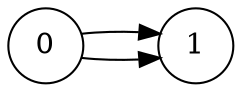 digraph {
	graph [rankdir=LR]
	0 [label=0 height=0.5 width=0.5]
	1 [label=1 height=0.5 width=0.5]
	0 -> 1
	0 -> 1
}
